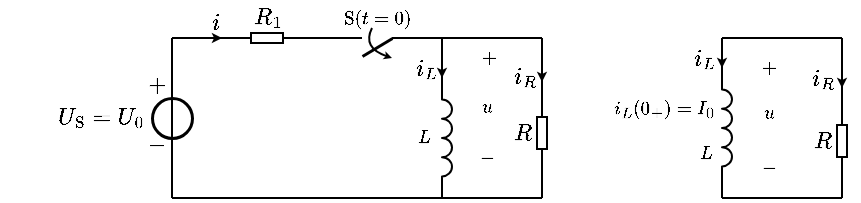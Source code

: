 <mxfile version="17.2.1" type="device"><diagram id="GKFYhbHTQyAXwHbGks0D" name="第 1 页"><mxGraphModel dx="179" dy="326" grid="1" gridSize="5" guides="1" tooltips="1" connect="1" arrows="1" fold="1" page="1" pageScale="1" pageWidth="827" pageHeight="1169" math="1" shadow="0"><root><mxCell id="0"/><mxCell id="1" parent="0"/><mxCell id="8Bmr7UU7ZexVVD80fku--36" value="" style="endArrow=none;html=1;rounded=0;strokeWidth=1;" edge="1" parent="1"><mxGeometry width="50" height="50" relative="1" as="geometry"><mxPoint x="450" y="270" as="sourcePoint"/><mxPoint x="510" y="270" as="targetPoint"/></mxGeometry></mxCell><mxCell id="8Bmr7UU7ZexVVD80fku--22" value="$$\mathrm{S}(t=0)$$" style="text;html=1;align=center;verticalAlign=middle;resizable=1;points=[];autosize=1;strokeColor=none;fillColor=none;fontSize=8;movable=1;rotatable=1;deletable=1;editable=1;connectable=0;" vertex="1" parent="1"><mxGeometry x="255" y="251.5" width="44" height="16" as="geometry"/></mxCell><mxCell id="8Bmr7UU7ZexVVD80fku--52" value="$$i_L$$" style="text;html=1;resizable=1;autosize=1;align=center;verticalAlign=middle;points=[];fillColor=none;strokeColor=none;rounded=0;fontSize=10;movable=1;rotatable=1;deletable=1;editable=1;connectable=0;" vertex="1" parent="1"><mxGeometry x="293" y="275" width="17" height="20" as="geometry"/></mxCell><mxCell id="8Bmr7UU7ZexVVD80fku--46" value="" style="pointerEvents=1;verticalLabelPosition=bottom;shadow=0;dashed=0;align=center;html=1;verticalAlign=top;shape=mxgraph.electrical.inductors.inductor_3;direction=south;deletable=1;fixDash=0;snapToPoint=0;comic=0;sketch=0;strokeWidth=1;" vertex="1" parent="1"><mxGeometry x="310" y="290" width="5" height="60" as="geometry"/></mxCell><mxCell id="8Bmr7UU7ZexVVD80fku--41" value="" style="pointerEvents=1;verticalLabelPosition=bottom;shadow=0;dashed=0;align=center;html=1;verticalAlign=top;shape=mxgraph.electrical.resistors.resistor_1;fontSize=10;direction=north;" vertex="1" parent="1"><mxGeometry x="507.5" y="309" width="5" height="25" as="geometry"/></mxCell><mxCell id="jx14LvxWViafD4RgYP5I-10" value="$$u$$" style="text;html=1;align=center;verticalAlign=middle;resizable=1;points=[];autosize=1;strokeColor=none;fillColor=none;fontSize=8;movable=1;rotatable=1;deletable=1;editable=1;connectable=1;" parent="1" vertex="1"><mxGeometry x="325" y="295" width="14.5" height="20" as="geometry"/></mxCell><mxCell id="vnZBPzhVjVgXWo8NbZRj-8" value="$$-$$" style="text;resizable=1;autosize=1;align=center;verticalAlign=middle;points=[];fillColor=none;strokeColor=none;rounded=0;html=1;imageAspect=1;noLabel=0;recursiveResize=1;expand=1;editable=1;movable=1;rotatable=1;deletable=1;connectable=0;comic=0;fontSize=8;" parent="1" vertex="1"><mxGeometry x="324.5" y="325" width="15" height="10" as="geometry"/></mxCell><mxCell id="vnZBPzhVjVgXWo8NbZRj-9" value="$$+$$" style="text;html=1;resizable=1;autosize=1;align=center;verticalAlign=middle;points=[];fillColor=none;strokeColor=none;rounded=0;movable=1;rotatable=1;deletable=1;editable=1;connectable=0;fontSize=8;" parent="1" vertex="1"><mxGeometry x="325" y="275" width="15" height="10" as="geometry"/></mxCell><mxCell id="jx14LvxWViafD4RgYP5I-2" value="" style="endArrow=none;html=1;rounded=0;endFill=0;endSize=4;startSize=4;strokeWidth=1.5;" parent="1" edge="1"><mxGeometry width="50" height="50" relative="1" as="geometry"><mxPoint x="270" y="279" as="sourcePoint"/><mxPoint x="285" y="270" as="targetPoint"/></mxGeometry></mxCell><mxCell id="jx14LvxWViafD4RgYP5I-6" value="$$L$$" style="text;html=1;align=center;verticalAlign=middle;resizable=1;points=[];autosize=1;strokeColor=none;fillColor=none;fontSize=8;movable=1;rotatable=1;deletable=1;editable=1;connectable=1;" parent="1" vertex="1"><mxGeometry x="295" y="312.5" width="11" height="15" as="geometry"/></mxCell><mxCell id="8Bmr7UU7ZexVVD80fku--1" value="$$-$$" style="text;resizable=1;autosize=1;align=center;verticalAlign=middle;points=[];fillColor=none;strokeColor=none;rounded=0;html=1;imageAspect=1;noLabel=0;recursiveResize=1;expand=1;editable=1;movable=1;rotatable=1;deletable=1;connectable=0;comic=0;fontSize=10;" vertex="1" parent="1"><mxGeometry x="159.0" y="312.5" width="15" height="20" as="geometry"/></mxCell><mxCell id="8Bmr7UU7ZexVVD80fku--2" value="$$+$$" style="text;html=1;resizable=1;autosize=1;align=center;verticalAlign=middle;points=[];fillColor=none;strokeColor=none;rounded=0;movable=1;rotatable=1;deletable=1;editable=1;connectable=0;fontSize=10;" vertex="1" parent="1"><mxGeometry x="159.0" y="283" width="15" height="20" as="geometry"/></mxCell><mxCell id="8Bmr7UU7ZexVVD80fku--3" value="$$R_1$$" style="text;html=1;resizable=1;autosize=1;align=center;verticalAlign=middle;points=[];fillColor=none;strokeColor=none;rounded=0;fontSize=10;movable=1;rotatable=1;deletable=1;editable=1;connectable=1;" vertex="1" parent="1"><mxGeometry x="212.5" y="251.5" width="20" height="16" as="geometry"/></mxCell><mxCell id="8Bmr7UU7ZexVVD80fku--4" value="" style="endArrow=none;html=1;rounded=0;fontSize=10;startSize=4;endSize=4;entryX=1;entryY=0.5;entryDx=0;entryDy=0;entryPerimeter=0;" edge="1" parent="1" target="8Bmr7UU7ZexVVD80fku--5"><mxGeometry width="50" height="50" relative="1" as="geometry"><mxPoint x="175" y="270" as="sourcePoint"/><mxPoint x="449.5" y="190.5" as="targetPoint"/></mxGeometry></mxCell><mxCell id="8Bmr7UU7ZexVVD80fku--5" value="" style="pointerEvents=1;verticalLabelPosition=bottom;shadow=0;dashed=0;align=center;html=1;verticalAlign=top;shape=mxgraph.electrical.resistors.resistor_1;fontSize=10;direction=west;" vertex="1" parent="1"><mxGeometry x="210" y="267.5" width="25" height="5" as="geometry"/></mxCell><mxCell id="8Bmr7UU7ZexVVD80fku--6" value="" style="endArrow=none;html=1;rounded=0;fontSize=10;startSize=4;endSize=4;exitX=0;exitY=0.5;exitDx=0;exitDy=0;exitPerimeter=0;" edge="1" parent="1" source="8Bmr7UU7ZexVVD80fku--5"><mxGeometry width="50" height="50" relative="1" as="geometry"><mxPoint x="397" y="175.5" as="sourcePoint"/><mxPoint x="270" y="270" as="targetPoint"/></mxGeometry></mxCell><mxCell id="8Bmr7UU7ZexVVD80fku--8" value="" style="ellipse;whiteSpace=wrap;html=1;aspect=fixed;labelBorderColor=none;fontSize=10;strokeColor=default;strokeWidth=1.5;fillColor=none;" vertex="1" parent="1"><mxGeometry x="165" y="300" width="20" height="20" as="geometry"/></mxCell><mxCell id="8Bmr7UU7ZexVVD80fku--9" value="" style="endArrow=none;html=1;rounded=0;fontSize=10;startSize=4;endSize=4;" edge="1" parent="1"><mxGeometry width="50" height="50" relative="1" as="geometry"><mxPoint x="175" y="350" as="sourcePoint"/><mxPoint x="175" y="270" as="targetPoint"/></mxGeometry></mxCell><mxCell id="8Bmr7UU7ZexVVD80fku--12" value="" style="endArrow=none;html=1;rounded=0;fontSize=10;startSize=4;endSize=4;endFill=0;entryX=1;entryY=1;entryDx=0;entryDy=0;entryPerimeter=0;" edge="1" parent="1" target="8Bmr7UU7ZexVVD80fku--46"><mxGeometry width="50" height="50" relative="1" as="geometry"><mxPoint x="175" y="350" as="sourcePoint"/><mxPoint x="295" y="350" as="targetPoint"/></mxGeometry></mxCell><mxCell id="8Bmr7UU7ZexVVD80fku--13" value="\(U_\mathrm{S}=U_0\)" style="text;html=1;resizable=1;autosize=1;align=center;verticalAlign=middle;points=[];fillColor=none;strokeColor=none;rounded=0;comic=0;movable=1;rotatable=1;deletable=1;editable=1;connectable=0;fontSize=10;" vertex="1" parent="1"><mxGeometry x="115" y="300" width="47" height="20" as="geometry"/></mxCell><mxCell id="8Bmr7UU7ZexVVD80fku--20" value="" style="endArrow=none;html=1;rounded=0;strokeWidth=1;" edge="1" parent="1"><mxGeometry width="50" height="50" relative="1" as="geometry"><mxPoint x="285" y="270" as="sourcePoint"/><mxPoint x="310" y="270" as="targetPoint"/></mxGeometry></mxCell><mxCell id="8Bmr7UU7ZexVVD80fku--21" value="" style="curved=1;endArrow=classic;html=1;rounded=0;strokeWidth=1;startSize=3;endSize=1;" edge="1" parent="1"><mxGeometry width="50" height="50" relative="1" as="geometry"><mxPoint x="275" y="265" as="sourcePoint"/><mxPoint x="285" y="280" as="targetPoint"/><Array as="points"><mxPoint x="270" y="275"/></Array></mxGeometry></mxCell><mxCell id="8Bmr7UU7ZexVVD80fku--23" value="$$R$$" style="text;html=1;resizable=1;autosize=1;align=center;verticalAlign=middle;points=[];fillColor=none;strokeColor=none;rounded=0;fontSize=10;movable=1;rotatable=1;deletable=1;editable=1;connectable=1;" vertex="1" parent="1"><mxGeometry x="345" y="310" width="10" height="15" as="geometry"/></mxCell><mxCell id="8Bmr7UU7ZexVVD80fku--24" value="" style="endArrow=none;html=1;rounded=0;fontSize=10;startSize=4;endSize=4;entryX=1;entryY=0.5;entryDx=0;entryDy=0;entryPerimeter=0;" edge="1" parent="1" target="8Bmr7UU7ZexVVD80fku--25"><mxGeometry width="50" height="50" relative="1" as="geometry"><mxPoint x="360" y="270" as="sourcePoint"/><mxPoint x="622.5" y="226.5" as="targetPoint"/></mxGeometry></mxCell><mxCell id="8Bmr7UU7ZexVVD80fku--25" value="" style="pointerEvents=1;verticalLabelPosition=bottom;shadow=0;dashed=0;align=center;html=1;verticalAlign=top;shape=mxgraph.electrical.resistors.resistor_1;fontSize=10;direction=north;" vertex="1" parent="1"><mxGeometry x="357.5" y="305" width="5" height="25" as="geometry"/></mxCell><mxCell id="8Bmr7UU7ZexVVD80fku--26" value="" style="endArrow=none;html=1;rounded=0;fontSize=8;startSize=3;endSize=1;strokeWidth=1;entryX=0;entryY=0.5;entryDx=0;entryDy=0;entryPerimeter=0;" edge="1" parent="1" target="8Bmr7UU7ZexVVD80fku--25"><mxGeometry width="50" height="50" relative="1" as="geometry"><mxPoint x="360" y="350" as="sourcePoint"/><mxPoint x="405" y="320" as="targetPoint"/></mxGeometry></mxCell><mxCell id="8Bmr7UU7ZexVVD80fku--27" value="" style="endArrow=none;html=1;rounded=0;fontSize=8;startSize=3;endSize=1;strokeWidth=1;exitX=1;exitY=1;exitDx=0;exitDy=0;exitPerimeter=0;" edge="1" parent="1" source="8Bmr7UU7ZexVVD80fku--46"><mxGeometry width="50" height="50" relative="1" as="geometry"><mxPoint x="339" y="350" as="sourcePoint"/><mxPoint x="360" y="350" as="targetPoint"/></mxGeometry></mxCell><mxCell id="8Bmr7UU7ZexVVD80fku--28" value="$$u$$" style="text;html=1;align=center;verticalAlign=middle;resizable=1;points=[];autosize=1;strokeColor=none;fillColor=none;fontSize=8;movable=1;rotatable=1;deletable=1;editable=1;connectable=1;" vertex="1" parent="1"><mxGeometry x="462.25" y="297.5" width="20.5" height="20" as="geometry"/></mxCell><mxCell id="8Bmr7UU7ZexVVD80fku--29" value="$$-$$" style="text;resizable=1;autosize=1;align=center;verticalAlign=middle;points=[];fillColor=none;strokeColor=none;rounded=0;html=1;imageAspect=1;noLabel=0;recursiveResize=1;expand=1;editable=1;movable=1;rotatable=1;deletable=1;connectable=0;comic=0;fontSize=8;" vertex="1" parent="1"><mxGeometry x="465" y="330" width="15" height="10" as="geometry"/></mxCell><mxCell id="8Bmr7UU7ZexVVD80fku--30" value="$$+$$" style="text;html=1;resizable=1;autosize=1;align=center;verticalAlign=middle;points=[];fillColor=none;strokeColor=none;rounded=0;movable=1;rotatable=1;deletable=1;editable=1;connectable=0;fontSize=8;" vertex="1" parent="1"><mxGeometry x="465" y="280" width="15" height="10" as="geometry"/></mxCell><mxCell id="8Bmr7UU7ZexVVD80fku--34" value="" style="endArrow=none;html=1;rounded=0;strokeWidth=1;entryX=1;entryY=1;entryDx=0;entryDy=0;entryPerimeter=0;" edge="1" parent="1" target="8Bmr7UU7ZexVVD80fku--56"><mxGeometry width="50" height="50" relative="1" as="geometry"><mxPoint x="450" y="350" as="sourcePoint"/><mxPoint x="450" y="330" as="targetPoint"/></mxGeometry></mxCell><mxCell id="8Bmr7UU7ZexVVD80fku--35" value="" style="endArrow=none;html=1;rounded=0;strokeWidth=1;entryX=0;entryY=1;entryDx=0;entryDy=0;entryPerimeter=0;" edge="1" parent="1" target="8Bmr7UU7ZexVVD80fku--56"><mxGeometry width="50" height="50" relative="1" as="geometry"><mxPoint x="450" y="270" as="sourcePoint"/><mxPoint x="450" y="285" as="targetPoint"/></mxGeometry></mxCell><mxCell id="8Bmr7UU7ZexVVD80fku--40" value="" style="endArrow=none;html=1;rounded=0;fontSize=10;startSize=4;endSize=4;entryX=1;entryY=0.5;entryDx=0;entryDy=0;entryPerimeter=0;" edge="1" parent="1" target="8Bmr7UU7ZexVVD80fku--41"><mxGeometry width="50" height="50" relative="1" as="geometry"><mxPoint x="510" y="270" as="sourcePoint"/><mxPoint x="772.5" y="226.5" as="targetPoint"/></mxGeometry></mxCell><mxCell id="8Bmr7UU7ZexVVD80fku--42" value="" style="endArrow=none;html=1;rounded=0;fontSize=8;startSize=3;endSize=1;strokeWidth=1;entryX=0;entryY=0.5;entryDx=0;entryDy=0;entryPerimeter=0;" edge="1" parent="1" target="8Bmr7UU7ZexVVD80fku--41"><mxGeometry width="50" height="50" relative="1" as="geometry"><mxPoint x="510" y="350" as="sourcePoint"/><mxPoint x="520" y="330" as="targetPoint"/></mxGeometry></mxCell><mxCell id="8Bmr7UU7ZexVVD80fku--43" value="" style="endArrow=none;html=1;rounded=0;fontSize=8;startSize=3;endSize=1;strokeWidth=1;" edge="1" parent="1"><mxGeometry width="50" height="50" relative="1" as="geometry"><mxPoint x="450" y="350" as="sourcePoint"/><mxPoint x="510" y="350" as="targetPoint"/></mxGeometry></mxCell><mxCell id="8Bmr7UU7ZexVVD80fku--39" value="$$R$$" style="text;html=1;resizable=1;autosize=1;align=center;verticalAlign=middle;points=[];fillColor=none;strokeColor=none;rounded=0;fontSize=10;movable=1;rotatable=1;deletable=1;editable=1;connectable=0;" vertex="1" parent="1"><mxGeometry x="495" y="314" width="10" height="15" as="geometry"/></mxCell><mxCell id="8Bmr7UU7ZexVVD80fku--44" value="$$i_L(0_{+})=I_0$$" style="text;html=1;align=center;verticalAlign=middle;resizable=1;points=[];autosize=1;strokeColor=none;fillColor=none;fontSize=8;movable=1;rotatable=1;deletable=1;editable=1;connectable=1;" vertex="1" parent="1"><mxGeometry x="394" y="295" width="53" height="20" as="geometry"/></mxCell><mxCell id="8Bmr7UU7ZexVVD80fku--47" value="" style="endArrow=classic;html=1;rounded=0;fontSize=10;endSize=2;" edge="1" parent="1"><mxGeometry width="50" height="50" relative="1" as="geometry"><mxPoint x="185" y="270" as="sourcePoint"/><mxPoint x="200" y="270" as="targetPoint"/></mxGeometry></mxCell><mxCell id="8Bmr7UU7ZexVVD80fku--48" value="$$i$$" style="text;html=1;resizable=1;autosize=1;align=center;verticalAlign=middle;points=[];fillColor=none;strokeColor=none;rounded=0;fontSize=10;movable=1;rotatable=1;deletable=1;editable=1;connectable=1;" vertex="1" parent="1"><mxGeometry x="189" y="256.5" width="15" height="11" as="geometry"/></mxCell><mxCell id="8Bmr7UU7ZexVVD80fku--49" value="" style="endArrow=none;html=1;rounded=0;fontSize=8;startSize=3;endSize=1;strokeWidth=1;" edge="1" parent="1"><mxGeometry width="50" height="50" relative="1" as="geometry"><mxPoint x="310" y="290" as="sourcePoint"/><mxPoint x="310" y="270" as="targetPoint"/></mxGeometry></mxCell><mxCell id="8Bmr7UU7ZexVVD80fku--50" value="" style="endArrow=none;html=1;rounded=0;fontSize=8;startSize=3;endSize=1;strokeWidth=1;" edge="1" parent="1"><mxGeometry width="50" height="50" relative="1" as="geometry"><mxPoint x="310" y="270" as="sourcePoint"/><mxPoint x="360" y="270" as="targetPoint"/></mxGeometry></mxCell><mxCell id="8Bmr7UU7ZexVVD80fku--51" value="" style="endArrow=classic;html=1;rounded=0;fontSize=10;endSize=2;" edge="1" parent="1"><mxGeometry width="50" height="50" relative="1" as="geometry"><mxPoint x="310" y="280" as="sourcePoint"/><mxPoint x="310" y="290" as="targetPoint"/></mxGeometry></mxCell><mxCell id="8Bmr7UU7ZexVVD80fku--53" value="$$i_R$$" style="text;html=1;resizable=1;autosize=1;align=center;verticalAlign=middle;points=[];fillColor=none;strokeColor=none;rounded=0;fontSize=10;movable=1;rotatable=1;deletable=1;editable=1;connectable=0;" vertex="1" parent="1"><mxGeometry x="342" y="279" width="18" height="20" as="geometry"/></mxCell><mxCell id="8Bmr7UU7ZexVVD80fku--54" value="" style="endArrow=none;html=1;rounded=0;fontSize=8;startSize=3;endSize=1;strokeWidth=1;" edge="1" parent="1"><mxGeometry width="50" height="50" relative="1" as="geometry"><mxPoint x="360" y="292" as="sourcePoint"/><mxPoint x="360" y="272" as="targetPoint"/></mxGeometry></mxCell><mxCell id="8Bmr7UU7ZexVVD80fku--55" value="" style="endArrow=classic;html=1;rounded=0;fontSize=10;endSize=2;" edge="1" parent="1"><mxGeometry width="50" height="50" relative="1" as="geometry"><mxPoint x="360" y="282" as="sourcePoint"/><mxPoint x="360" y="292" as="targetPoint"/></mxGeometry></mxCell><mxCell id="8Bmr7UU7ZexVVD80fku--56" value="" style="pointerEvents=1;verticalLabelPosition=bottom;shadow=0;dashed=0;align=center;html=1;verticalAlign=top;shape=mxgraph.electrical.inductors.inductor_3;direction=south;deletable=1;fixDash=0;snapToPoint=0;comic=0;sketch=0;strokeWidth=1;" vertex="1" parent="1"><mxGeometry x="450" y="285" width="5" height="60" as="geometry"/></mxCell><mxCell id="8Bmr7UU7ZexVVD80fku--57" value="$$L$$" style="text;html=1;align=center;verticalAlign=middle;resizable=1;points=[];autosize=1;strokeColor=none;fillColor=none;fontSize=8;movable=1;rotatable=1;deletable=1;editable=1;connectable=1;" vertex="1" parent="1"><mxGeometry x="433" y="320" width="17" height="15" as="geometry"/></mxCell><mxCell id="8Bmr7UU7ZexVVD80fku--58" value="$$i_L$$" style="text;html=1;resizable=1;autosize=1;align=center;verticalAlign=middle;points=[];fillColor=none;strokeColor=none;rounded=0;fontSize=10;movable=1;rotatable=1;deletable=1;editable=1;connectable=0;" vertex="1" parent="1"><mxGeometry x="431" y="270" width="19" height="20" as="geometry"/></mxCell><mxCell id="8Bmr7UU7ZexVVD80fku--59" value="" style="endArrow=classic;html=1;rounded=0;fontSize=10;endSize=2;" edge="1" parent="1"><mxGeometry width="50" height="50" relative="1" as="geometry"><mxPoint x="450" y="275" as="sourcePoint"/><mxPoint x="450" y="285" as="targetPoint"/></mxGeometry></mxCell><mxCell id="8Bmr7UU7ZexVVD80fku--61" value="$$i_R$$" style="text;html=1;resizable=1;autosize=1;align=center;verticalAlign=middle;points=[];fillColor=none;strokeColor=none;rounded=0;fontSize=10;movable=1;rotatable=1;deletable=1;editable=1;connectable=0;" vertex="1" parent="1"><mxGeometry x="491" y="280" width="18" height="20" as="geometry"/></mxCell><mxCell id="8Bmr7UU7ZexVVD80fku--62" value="" style="endArrow=classic;html=1;rounded=0;fontSize=10;endSize=2;" edge="1" parent="1"><mxGeometry width="50" height="50" relative="1" as="geometry"><mxPoint x="510" y="280" as="sourcePoint"/><mxPoint x="510" y="295" as="targetPoint"/></mxGeometry></mxCell></root></mxGraphModel></diagram></mxfile>